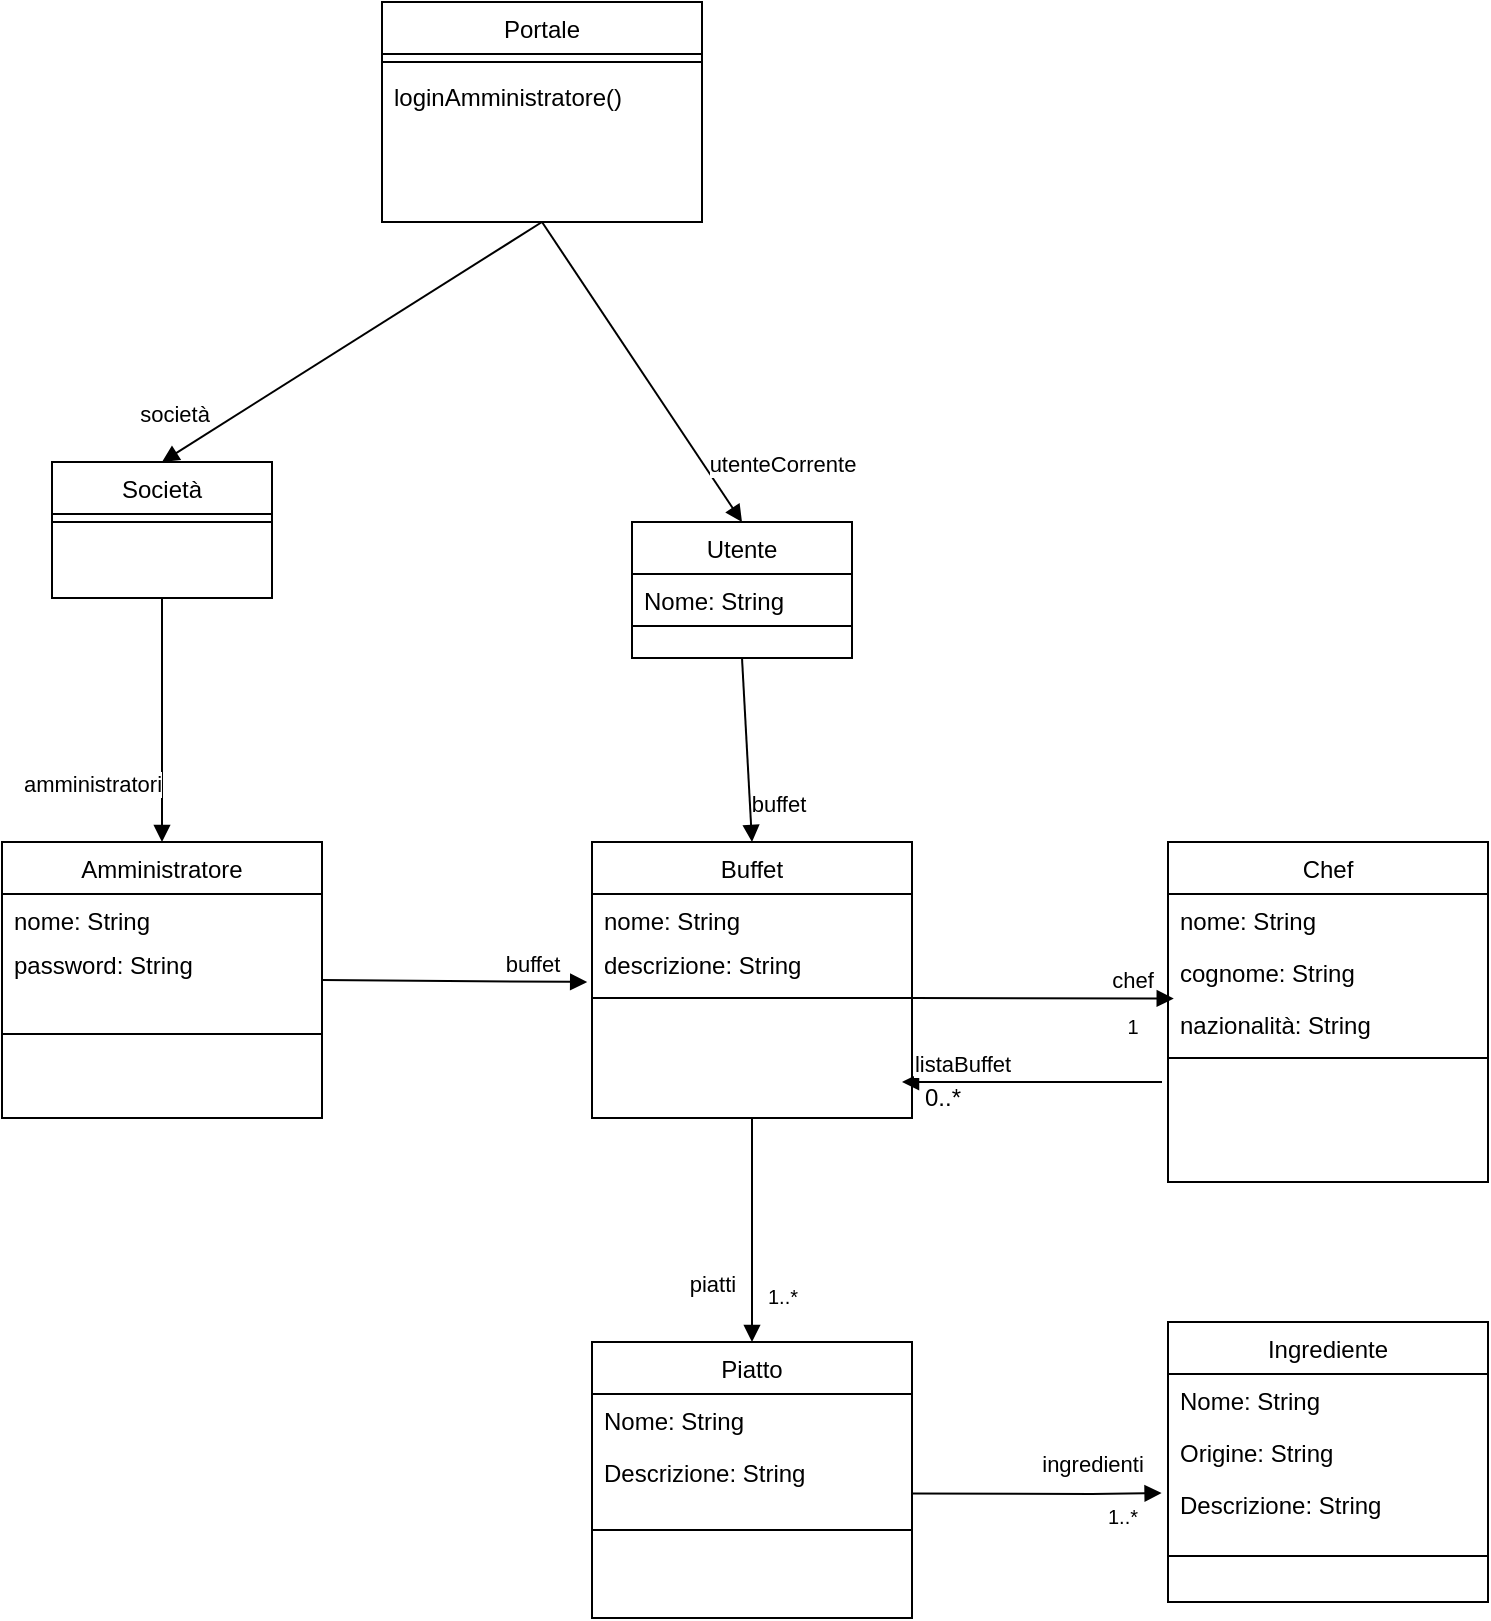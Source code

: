 <mxfile version="20.0.0" type="github">
  <diagram id="C5RBs43oDa-KdzZeNtuy" name="Page-1">
    <mxGraphModel dx="707" dy="342" grid="1" gridSize="10" guides="1" tooltips="1" connect="1" arrows="1" fold="1" page="1" pageScale="1" pageWidth="827" pageHeight="1169" math="0" shadow="0">
      <root>
        <mxCell id="WIyWlLk6GJQsqaUBKTNV-0" />
        <mxCell id="WIyWlLk6GJQsqaUBKTNV-1" parent="WIyWlLk6GJQsqaUBKTNV-0" />
        <mxCell id="zkfFHV4jXpPFQw0GAbJ--0" value="Buffet" style="swimlane;fontStyle=0;align=center;verticalAlign=top;childLayout=stackLayout;horizontal=1;startSize=26;horizontalStack=0;resizeParent=1;resizeLast=0;collapsible=1;marginBottom=0;rounded=0;shadow=0;strokeWidth=1;" parent="WIyWlLk6GJQsqaUBKTNV-1" vertex="1">
          <mxGeometry x="315" y="430" width="160" height="138" as="geometry">
            <mxRectangle x="230" y="140" width="160" height="26" as="alternateBounds" />
          </mxGeometry>
        </mxCell>
        <mxCell id="zkfFHV4jXpPFQw0GAbJ--1" value="nome: String" style="text;align=left;verticalAlign=top;spacingLeft=4;spacingRight=4;overflow=hidden;rotatable=0;points=[[0,0.5],[1,0.5]];portConstraint=eastwest;" parent="zkfFHV4jXpPFQw0GAbJ--0" vertex="1">
          <mxGeometry y="26" width="160" height="22" as="geometry" />
        </mxCell>
        <mxCell id="zkfFHV4jXpPFQw0GAbJ--2" value="descrizione: String" style="text;align=left;verticalAlign=top;spacingLeft=4;spacingRight=4;overflow=hidden;rotatable=0;points=[[0,0.5],[1,0.5]];portConstraint=eastwest;rounded=0;shadow=0;html=0;" parent="zkfFHV4jXpPFQw0GAbJ--0" vertex="1">
          <mxGeometry y="48" width="160" height="26" as="geometry" />
        </mxCell>
        <mxCell id="zkfFHV4jXpPFQw0GAbJ--4" value="" style="line;html=1;strokeWidth=1;align=left;verticalAlign=middle;spacingTop=-1;spacingLeft=3;spacingRight=3;rotatable=0;labelPosition=right;points=[];portConstraint=eastwest;" parent="zkfFHV4jXpPFQw0GAbJ--0" vertex="1">
          <mxGeometry y="74" width="160" height="8" as="geometry" />
        </mxCell>
        <mxCell id="zkfFHV4jXpPFQw0GAbJ--6" value="Piatto" style="swimlane;fontStyle=0;align=center;verticalAlign=top;childLayout=stackLayout;horizontal=1;startSize=26;horizontalStack=0;resizeParent=1;resizeLast=0;collapsible=1;marginBottom=0;rounded=0;shadow=0;strokeWidth=1;" parent="WIyWlLk6GJQsqaUBKTNV-1" vertex="1">
          <mxGeometry x="315" y="680" width="160" height="138" as="geometry">
            <mxRectangle x="130" y="380" width="160" height="26" as="alternateBounds" />
          </mxGeometry>
        </mxCell>
        <mxCell id="zkfFHV4jXpPFQw0GAbJ--7" value="Nome: String" style="text;align=left;verticalAlign=top;spacingLeft=4;spacingRight=4;overflow=hidden;rotatable=0;points=[[0,0.5],[1,0.5]];portConstraint=eastwest;" parent="zkfFHV4jXpPFQw0GAbJ--6" vertex="1">
          <mxGeometry y="26" width="160" height="26" as="geometry" />
        </mxCell>
        <mxCell id="zkfFHV4jXpPFQw0GAbJ--8" value="Descrizione: String" style="text;align=left;verticalAlign=top;spacingLeft=4;spacingRight=4;overflow=hidden;rotatable=0;points=[[0,0.5],[1,0.5]];portConstraint=eastwest;rounded=0;shadow=0;html=0;" parent="zkfFHV4jXpPFQw0GAbJ--6" vertex="1">
          <mxGeometry y="52" width="160" height="26" as="geometry" />
        </mxCell>
        <mxCell id="zkfFHV4jXpPFQw0GAbJ--9" value="" style="line;html=1;strokeWidth=1;align=left;verticalAlign=middle;spacingTop=-1;spacingLeft=3;spacingRight=3;rotatable=0;labelPosition=right;points=[];portConstraint=eastwest;" parent="zkfFHV4jXpPFQw0GAbJ--6" vertex="1">
          <mxGeometry y="78" width="160" height="32" as="geometry" />
        </mxCell>
        <mxCell id="zkfFHV4jXpPFQw0GAbJ--13" value="Ingrediente" style="swimlane;fontStyle=0;align=center;verticalAlign=top;childLayout=stackLayout;horizontal=1;startSize=26;horizontalStack=0;resizeParent=1;resizeLast=0;collapsible=1;marginBottom=0;rounded=0;shadow=0;strokeWidth=1;" parent="WIyWlLk6GJQsqaUBKTNV-1" vertex="1">
          <mxGeometry x="603" y="670" width="160" height="140" as="geometry">
            <mxRectangle x="340" y="380" width="170" height="26" as="alternateBounds" />
          </mxGeometry>
        </mxCell>
        <mxCell id="zkfFHV4jXpPFQw0GAbJ--14" value="Nome: String" style="text;align=left;verticalAlign=top;spacingLeft=4;spacingRight=4;overflow=hidden;rotatable=0;points=[[0,0.5],[1,0.5]];portConstraint=eastwest;" parent="zkfFHV4jXpPFQw0GAbJ--13" vertex="1">
          <mxGeometry y="26" width="160" height="26" as="geometry" />
        </mxCell>
        <mxCell id="mJg0l9pobrIj8kWp-ApW-3" value="Origine: String" style="text;align=left;verticalAlign=top;spacingLeft=4;spacingRight=4;overflow=hidden;rotatable=0;points=[[0,0.5],[1,0.5]];portConstraint=eastwest;" parent="zkfFHV4jXpPFQw0GAbJ--13" vertex="1">
          <mxGeometry y="52" width="160" height="26" as="geometry" />
        </mxCell>
        <mxCell id="mJg0l9pobrIj8kWp-ApW-4" value="Descrizione: String" style="text;align=left;verticalAlign=top;spacingLeft=4;spacingRight=4;overflow=hidden;rotatable=0;points=[[0,0.5],[1,0.5]];portConstraint=eastwest;" parent="zkfFHV4jXpPFQw0GAbJ--13" vertex="1">
          <mxGeometry y="78" width="160" height="26" as="geometry" />
        </mxCell>
        <mxCell id="zkfFHV4jXpPFQw0GAbJ--15" value="" style="line;html=1;strokeWidth=1;align=left;verticalAlign=middle;spacingTop=-1;spacingLeft=3;spacingRight=3;rotatable=0;labelPosition=right;points=[];portConstraint=eastwest;" parent="zkfFHV4jXpPFQw0GAbJ--13" vertex="1">
          <mxGeometry y="104" width="160" height="26" as="geometry" />
        </mxCell>
        <mxCell id="zkfFHV4jXpPFQw0GAbJ--17" value="Chef" style="swimlane;fontStyle=0;align=center;verticalAlign=top;childLayout=stackLayout;horizontal=1;startSize=26;horizontalStack=0;resizeParent=1;resizeLast=0;collapsible=1;marginBottom=0;rounded=0;shadow=0;strokeWidth=1;" parent="WIyWlLk6GJQsqaUBKTNV-1" vertex="1">
          <mxGeometry x="603" y="430" width="160" height="170" as="geometry">
            <mxRectangle x="550" y="140" width="160" height="26" as="alternateBounds" />
          </mxGeometry>
        </mxCell>
        <mxCell id="zkfFHV4jXpPFQw0GAbJ--18" value="nome: String" style="text;align=left;verticalAlign=top;spacingLeft=4;spacingRight=4;overflow=hidden;rotatable=0;points=[[0,0.5],[1,0.5]];portConstraint=eastwest;" parent="zkfFHV4jXpPFQw0GAbJ--17" vertex="1">
          <mxGeometry y="26" width="160" height="26" as="geometry" />
        </mxCell>
        <mxCell id="zkfFHV4jXpPFQw0GAbJ--19" value="cognome: String" style="text;align=left;verticalAlign=top;spacingLeft=4;spacingRight=4;overflow=hidden;rotatable=0;points=[[0,0.5],[1,0.5]];portConstraint=eastwest;rounded=0;shadow=0;html=0;" parent="zkfFHV4jXpPFQw0GAbJ--17" vertex="1">
          <mxGeometry y="52" width="160" height="26" as="geometry" />
        </mxCell>
        <mxCell id="zkfFHV4jXpPFQw0GAbJ--20" value="nazionalità: String" style="text;align=left;verticalAlign=top;spacingLeft=4;spacingRight=4;overflow=hidden;rotatable=0;points=[[0,0.5],[1,0.5]];portConstraint=eastwest;rounded=0;shadow=0;html=0;" parent="zkfFHV4jXpPFQw0GAbJ--17" vertex="1">
          <mxGeometry y="78" width="160" height="26" as="geometry" />
        </mxCell>
        <mxCell id="zkfFHV4jXpPFQw0GAbJ--23" value="" style="line;html=1;strokeWidth=1;align=left;verticalAlign=middle;spacingTop=-1;spacingLeft=3;spacingRight=3;rotatable=0;labelPosition=right;points=[];portConstraint=eastwest;" parent="zkfFHV4jXpPFQw0GAbJ--17" vertex="1">
          <mxGeometry y="104" width="160" height="8" as="geometry" />
        </mxCell>
        <mxCell id="XHCRXZZsjdVskcYM3y4Q-0" value="Amministratore" style="swimlane;fontStyle=0;align=center;verticalAlign=top;childLayout=stackLayout;horizontal=1;startSize=26;horizontalStack=0;resizeParent=1;resizeLast=0;collapsible=1;marginBottom=0;rounded=0;shadow=0;strokeWidth=1;" parent="WIyWlLk6GJQsqaUBKTNV-1" vertex="1">
          <mxGeometry x="20" y="430" width="160" height="138" as="geometry">
            <mxRectangle x="230" y="140" width="160" height="26" as="alternateBounds" />
          </mxGeometry>
        </mxCell>
        <mxCell id="XHCRXZZsjdVskcYM3y4Q-36" value="nome: String" style="text;align=left;verticalAlign=top;spacingLeft=4;spacingRight=4;overflow=hidden;rotatable=0;points=[[0,0.5],[1,0.5]];portConstraint=eastwest;" parent="XHCRXZZsjdVskcYM3y4Q-0" vertex="1">
          <mxGeometry y="26" width="160" height="22" as="geometry" />
        </mxCell>
        <mxCell id="XHCRXZZsjdVskcYM3y4Q-37" value="password: String" style="text;align=left;verticalAlign=top;spacingLeft=4;spacingRight=4;overflow=hidden;rotatable=0;points=[[0,0.5],[1,0.5]];portConstraint=eastwest;" parent="XHCRXZZsjdVskcYM3y4Q-0" vertex="1">
          <mxGeometry y="48" width="160" height="22" as="geometry" />
        </mxCell>
        <mxCell id="XHCRXZZsjdVskcYM3y4Q-3" value="" style="line;html=1;strokeWidth=1;align=left;verticalAlign=middle;spacingTop=-1;spacingLeft=3;spacingRight=3;rotatable=0;labelPosition=right;points=[];portConstraint=eastwest;" parent="XHCRXZZsjdVskcYM3y4Q-0" vertex="1">
          <mxGeometry y="70" width="160" height="52" as="geometry" />
        </mxCell>
        <mxCell id="XHCRXZZsjdVskcYM3y4Q-8" value="&lt;font size=&quot;1&quot;&gt;1&lt;/font&gt;" style="text;html=1;align=center;verticalAlign=middle;resizable=0;points=[];autosize=1;strokeColor=none;fillColor=none;strokeWidth=7;fontSize=18;" parent="WIyWlLk6GJQsqaUBKTNV-1" vertex="1">
          <mxGeometry x="575" y="505" width="20" height="30" as="geometry" />
        </mxCell>
        <mxCell id="XHCRXZZsjdVskcYM3y4Q-9" value="chef" style="html=1;verticalAlign=bottom;endArrow=block;rounded=0;entryX=0.018;entryY=0.087;entryDx=0;entryDy=0;entryPerimeter=0;" parent="WIyWlLk6GJQsqaUBKTNV-1" edge="1">
          <mxGeometry x="0.681" width="80" relative="1" as="geometry">
            <mxPoint x="475" y="508" as="sourcePoint" />
            <mxPoint x="605.88" y="508.262" as="targetPoint" />
            <mxPoint as="offset" />
          </mxGeometry>
        </mxCell>
        <mxCell id="XHCRXZZsjdVskcYM3y4Q-10" value="piatti" style="html=1;verticalAlign=bottom;endArrow=block;rounded=0;entryX=0.5;entryY=0;entryDx=0;entryDy=0;exitX=0.5;exitY=1;exitDx=0;exitDy=0;" parent="WIyWlLk6GJQsqaUBKTNV-1" source="zkfFHV4jXpPFQw0GAbJ--0" target="zkfFHV4jXpPFQw0GAbJ--6" edge="1">
          <mxGeometry x="0.643" y="-20" width="80" relative="1" as="geometry">
            <mxPoint x="485" y="520" as="sourcePoint" />
            <mxPoint x="615.88" y="520.262" as="targetPoint" />
            <mxPoint as="offset" />
          </mxGeometry>
        </mxCell>
        <mxCell id="XHCRXZZsjdVskcYM3y4Q-11" value="&lt;font size=&quot;1&quot;&gt;1..*&lt;/font&gt;" style="text;html=1;align=center;verticalAlign=middle;resizable=0;points=[];autosize=1;strokeColor=none;fillColor=none;strokeWidth=7;fontSize=18;" parent="WIyWlLk6GJQsqaUBKTNV-1" vertex="1">
          <mxGeometry x="395" y="640" width="30" height="30" as="geometry" />
        </mxCell>
        <mxCell id="XHCRXZZsjdVskcYM3y4Q-14" value="ingredienti" style="html=1;verticalAlign=bottom;endArrow=block;rounded=0;entryX=-0.02;entryY=1.29;entryDx=0;entryDy=0;entryPerimeter=0;startArrow=none;" parent="WIyWlLk6GJQsqaUBKTNV-1" target="mJg0l9pobrIj8kWp-ApW-3" edge="1">
          <mxGeometry x="-0.995" y="6" width="80" relative="1" as="geometry">
            <mxPoint x="565" y="756" as="sourcePoint" />
            <mxPoint x="615.88" y="518.262" as="targetPoint" />
            <mxPoint as="offset" />
          </mxGeometry>
        </mxCell>
        <mxCell id="XHCRXZZsjdVskcYM3y4Q-16" value="" style="html=1;verticalAlign=bottom;endArrow=none;rounded=0;exitX=1;exitY=0.915;exitDx=0;exitDy=0;exitPerimeter=0;" parent="WIyWlLk6GJQsqaUBKTNV-1" source="zkfFHV4jXpPFQw0GAbJ--8" edge="1">
          <mxGeometry x="0.442" width="80" relative="1" as="geometry">
            <mxPoint x="475" y="755.79" as="sourcePoint" />
            <mxPoint x="565" y="756" as="targetPoint" />
            <mxPoint as="offset" />
          </mxGeometry>
        </mxCell>
        <mxCell id="XHCRXZZsjdVskcYM3y4Q-17" value="&lt;font size=&quot;1&quot;&gt;1..*&lt;/font&gt;" style="text;html=1;align=center;verticalAlign=middle;resizable=0;points=[];autosize=1;strokeColor=none;fillColor=none;strokeWidth=7;fontSize=18;" parent="WIyWlLk6GJQsqaUBKTNV-1" vertex="1">
          <mxGeometry x="565" y="750" width="30" height="30" as="geometry" />
        </mxCell>
        <mxCell id="XHCRXZZsjdVskcYM3y4Q-20" value="Società" style="swimlane;fontStyle=0;align=center;verticalAlign=top;childLayout=stackLayout;horizontal=1;startSize=26;horizontalStack=0;resizeParent=1;resizeLast=0;collapsible=1;marginBottom=0;rounded=0;shadow=0;strokeWidth=1;" parent="WIyWlLk6GJQsqaUBKTNV-1" vertex="1">
          <mxGeometry x="45" y="240" width="110" height="68" as="geometry">
            <mxRectangle x="230" y="140" width="160" height="26" as="alternateBounds" />
          </mxGeometry>
        </mxCell>
        <mxCell id="XHCRXZZsjdVskcYM3y4Q-22" value="" style="line;html=1;strokeWidth=1;align=left;verticalAlign=middle;spacingTop=-1;spacingLeft=3;spacingRight=3;rotatable=0;labelPosition=right;points=[];portConstraint=eastwest;" parent="XHCRXZZsjdVskcYM3y4Q-20" vertex="1">
          <mxGeometry y="26" width="110" height="8" as="geometry" />
        </mxCell>
        <mxCell id="XHCRXZZsjdVskcYM3y4Q-23" value="amministratori" style="html=1;verticalAlign=bottom;endArrow=block;rounded=0;entryX=0.5;entryY=0;entryDx=0;entryDy=0;exitX=0.5;exitY=1;exitDx=0;exitDy=0;" parent="WIyWlLk6GJQsqaUBKTNV-1" source="XHCRXZZsjdVskcYM3y4Q-20" target="XHCRXZZsjdVskcYM3y4Q-0" edge="1">
          <mxGeometry x="0.676" y="-35" width="80" relative="1" as="geometry">
            <mxPoint x="405" y="328" as="sourcePoint" />
            <mxPoint x="535.88" y="328.262" as="targetPoint" />
            <mxPoint as="offset" />
          </mxGeometry>
        </mxCell>
        <mxCell id="XHCRXZZsjdVskcYM3y4Q-24" value="Portale" style="swimlane;fontStyle=0;align=center;verticalAlign=top;childLayout=stackLayout;horizontal=1;startSize=26;horizontalStack=0;resizeParent=1;resizeLast=0;collapsible=1;marginBottom=0;rounded=0;shadow=0;strokeWidth=1;" parent="WIyWlLk6GJQsqaUBKTNV-1" vertex="1">
          <mxGeometry x="210" y="10" width="160" height="110" as="geometry">
            <mxRectangle x="230" y="140" width="160" height="26" as="alternateBounds" />
          </mxGeometry>
        </mxCell>
        <mxCell id="XHCRXZZsjdVskcYM3y4Q-26" value="" style="line;html=1;strokeWidth=1;align=left;verticalAlign=middle;spacingTop=-1;spacingLeft=3;spacingRight=3;rotatable=0;labelPosition=right;points=[];portConstraint=eastwest;" parent="XHCRXZZsjdVskcYM3y4Q-24" vertex="1">
          <mxGeometry y="26" width="160" height="8" as="geometry" />
        </mxCell>
        <mxCell id="XHCRXZZsjdVskcYM3y4Q-34" value="loginAmministratore()" style="text;align=left;verticalAlign=top;spacingLeft=4;spacingRight=4;overflow=hidden;rotatable=0;points=[[0,0.5],[1,0.5]];portConstraint=eastwest;" parent="XHCRXZZsjdVskcYM3y4Q-24" vertex="1">
          <mxGeometry y="34" width="160" height="22" as="geometry" />
        </mxCell>
        <mxCell id="XHCRXZZsjdVskcYM3y4Q-27" value="società" style="html=1;verticalAlign=bottom;endArrow=block;rounded=0;entryX=0.5;entryY=0;entryDx=0;entryDy=0;exitX=0.5;exitY=1;exitDx=0;exitDy=0;" parent="WIyWlLk6GJQsqaUBKTNV-1" source="XHCRXZZsjdVskcYM3y4Q-24" target="XHCRXZZsjdVskcYM3y4Q-20" edge="1">
          <mxGeometry x="0.876" y="-10" width="80" relative="1" as="geometry">
            <mxPoint x="95" y="88" as="sourcePoint" />
            <mxPoint x="95" y="162" as="targetPoint" />
            <mxPoint y="1" as="offset" />
          </mxGeometry>
        </mxCell>
        <mxCell id="XHCRXZZsjdVskcYM3y4Q-28" value="buffet" style="html=1;verticalAlign=bottom;endArrow=block;rounded=0;entryX=-0.015;entryY=0.846;entryDx=0;entryDy=0;exitX=1;exitY=0.5;exitDx=0;exitDy=0;entryPerimeter=0;" parent="WIyWlLk6GJQsqaUBKTNV-1" source="XHCRXZZsjdVskcYM3y4Q-0" target="zkfFHV4jXpPFQw0GAbJ--2" edge="1">
          <mxGeometry x="0.584" width="80" relative="1" as="geometry">
            <mxPoint x="255" y="177" as="sourcePoint" />
            <mxPoint x="165" y="177" as="targetPoint" />
            <mxPoint as="offset" />
          </mxGeometry>
        </mxCell>
        <mxCell id="XHCRXZZsjdVskcYM3y4Q-30" value="Utente" style="swimlane;fontStyle=0;align=center;verticalAlign=top;childLayout=stackLayout;horizontal=1;startSize=26;horizontalStack=0;resizeParent=1;resizeLast=0;collapsible=1;marginBottom=0;rounded=0;shadow=0;strokeWidth=1;" parent="WIyWlLk6GJQsqaUBKTNV-1" vertex="1">
          <mxGeometry x="335" y="270" width="110" height="68" as="geometry">
            <mxRectangle x="230" y="140" width="160" height="26" as="alternateBounds" />
          </mxGeometry>
        </mxCell>
        <mxCell id="XHCRXZZsjdVskcYM3y4Q-31" value="Nome: String" style="text;align=left;verticalAlign=top;spacingLeft=4;spacingRight=4;overflow=hidden;rotatable=0;points=[[0,0.5],[1,0.5]];portConstraint=eastwest;" parent="XHCRXZZsjdVskcYM3y4Q-30" vertex="1">
          <mxGeometry y="26" width="110" height="22" as="geometry" />
        </mxCell>
        <mxCell id="XHCRXZZsjdVskcYM3y4Q-32" value="" style="line;html=1;strokeWidth=1;align=left;verticalAlign=middle;spacingTop=-1;spacingLeft=3;spacingRight=3;rotatable=0;labelPosition=right;points=[];portConstraint=eastwest;" parent="XHCRXZZsjdVskcYM3y4Q-30" vertex="1">
          <mxGeometry y="48" width="110" height="8" as="geometry" />
        </mxCell>
        <mxCell id="XHCRXZZsjdVskcYM3y4Q-33" value="utenteCorrente" style="html=1;verticalAlign=bottom;endArrow=block;rounded=0;" parent="WIyWlLk6GJQsqaUBKTNV-1" edge="1">
          <mxGeometry x="0.939" y="28" width="80" relative="1" as="geometry">
            <mxPoint x="290" y="120" as="sourcePoint" />
            <mxPoint x="390" y="270" as="targetPoint" />
            <mxPoint as="offset" />
          </mxGeometry>
        </mxCell>
        <mxCell id="XHCRXZZsjdVskcYM3y4Q-35" value="buffet" style="html=1;verticalAlign=bottom;endArrow=block;rounded=0;entryX=0.5;entryY=0;entryDx=0;entryDy=0;exitX=0.5;exitY=1;exitDx=0;exitDy=0;" parent="WIyWlLk6GJQsqaUBKTNV-1" source="XHCRXZZsjdVskcYM3y4Q-30" target="zkfFHV4jXpPFQw0GAbJ--0" edge="1">
          <mxGeometry x="0.79" y="14" width="80" relative="1" as="geometry">
            <mxPoint x="190" y="509" as="sourcePoint" />
            <mxPoint x="322.6" y="509.996" as="targetPoint" />
            <mxPoint as="offset" />
          </mxGeometry>
        </mxCell>
        <mxCell id="cSw2FfShMlhMV2w86sHz-0" value="listaBuffet" style="html=1;verticalAlign=bottom;endArrow=block;rounded=0;" edge="1" parent="WIyWlLk6GJQsqaUBKTNV-1">
          <mxGeometry x="0.538" width="80" relative="1" as="geometry">
            <mxPoint x="600" y="550" as="sourcePoint" />
            <mxPoint x="470" y="550" as="targetPoint" />
            <mxPoint as="offset" />
          </mxGeometry>
        </mxCell>
        <mxCell id="cSw2FfShMlhMV2w86sHz-1" value="0..*" style="text;html=1;align=center;verticalAlign=middle;resizable=0;points=[];autosize=1;strokeColor=none;fillColor=none;" vertex="1" parent="WIyWlLk6GJQsqaUBKTNV-1">
          <mxGeometry x="475" y="548" width="30" height="20" as="geometry" />
        </mxCell>
      </root>
    </mxGraphModel>
  </diagram>
</mxfile>
